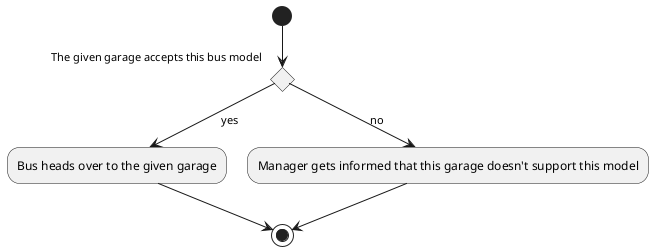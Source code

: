 @startuml sendBusToGarage

(*) --> if "The given garage accepts this bus model" then
        --> [yes] Bus heads over to the given garage
        --> (*)
    else
        --> [no] Manager gets informed that this garage doesn't support this model
        --> (*)
    endif

@enduml